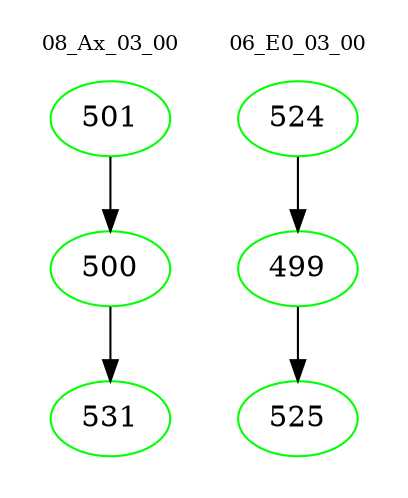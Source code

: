 digraph{
subgraph cluster_0 {
color = white
label = "08_Ax_03_00";
fontsize=10;
T0_501 [label="501", color="green"]
T0_501 -> T0_500 [color="black"]
T0_500 [label="500", color="green"]
T0_500 -> T0_531 [color="black"]
T0_531 [label="531", color="green"]
}
subgraph cluster_1 {
color = white
label = "06_E0_03_00";
fontsize=10;
T1_524 [label="524", color="green"]
T1_524 -> T1_499 [color="black"]
T1_499 [label="499", color="green"]
T1_499 -> T1_525 [color="black"]
T1_525 [label="525", color="green"]
}
}
